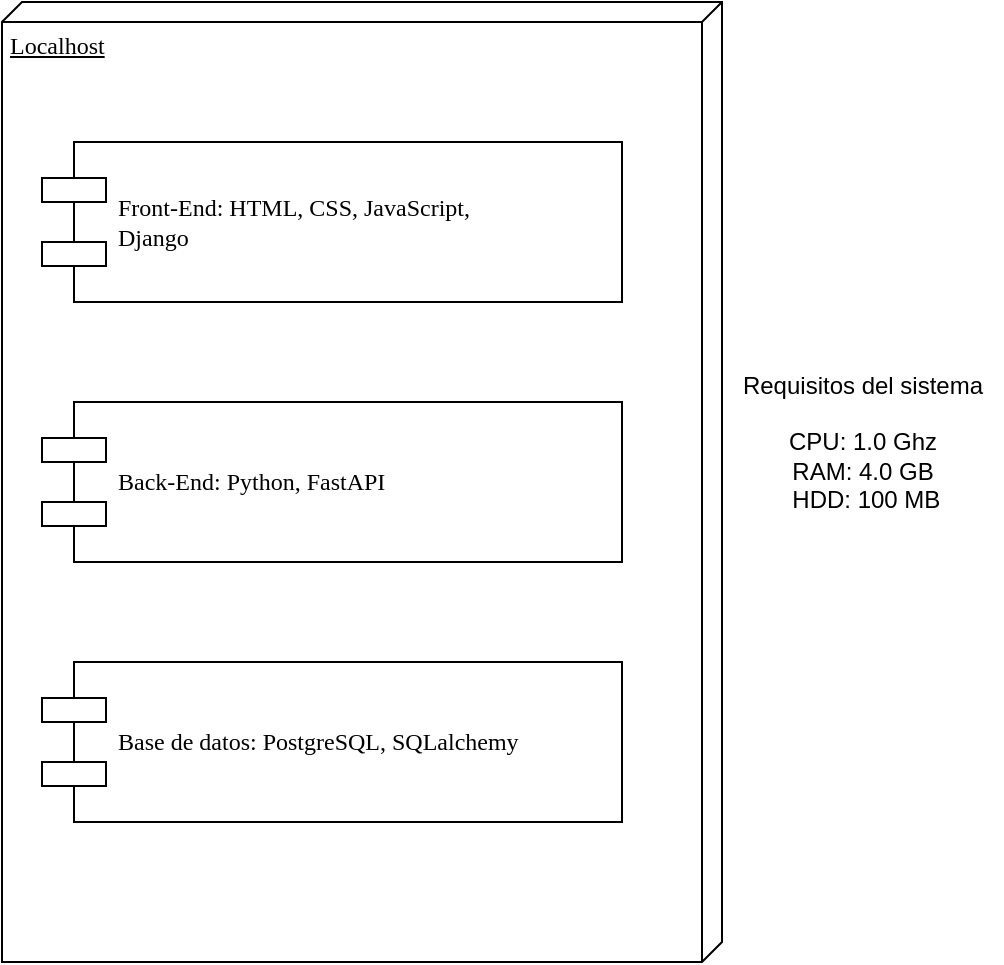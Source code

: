 <mxfile version="24.2.2" type="google">
  <diagram name="Page-1" id="5f0bae14-7c28-e335-631c-24af17079c00">
    <mxGraphModel grid="1" page="1" gridSize="10" guides="1" tooltips="1" connect="1" arrows="1" fold="1" pageScale="1" pageWidth="1100" pageHeight="850" background="none" math="0" shadow="0">
      <root>
        <mxCell id="0" />
        <mxCell id="1" parent="0" />
        <mxCell id="39150e848f15840c-3" value="Localhost" style="verticalAlign=top;align=left;spacingTop=8;spacingLeft=2;spacingRight=12;shape=cube;size=10;direction=south;fontStyle=4;html=1;rounded=0;shadow=0;comic=0;labelBackgroundColor=none;strokeWidth=1;fontFamily=Verdana;fontSize=12" vertex="1" parent="1">
          <mxGeometry x="370" y="160" width="360" height="480" as="geometry" />
        </mxCell>
        <mxCell id="39150e848f15840c-10" value="Front-End: HTML, CSS, JavaScript,&lt;div&gt;Django&amp;nbsp; &amp;nbsp; &amp;nbsp; &amp;nbsp; &amp;nbsp; &amp;nbsp; &amp;nbsp; &amp;nbsp;&lt;/div&gt;" style="shape=component;align=left;spacingLeft=36;rounded=0;shadow=0;comic=0;labelBackgroundColor=none;strokeWidth=1;fontFamily=Verdana;fontSize=12;html=1;" vertex="1" parent="1">
          <mxGeometry x="390" y="230" width="260" height="80" as="geometry" />
        </mxCell>
        <mxCell id="NxJSds_2IInLiBkZD6Sb-2" value="Front-End: HTML, CSS, JavaScript,&lt;div&gt;Django&amp;nbsp; &amp;nbsp; &amp;nbsp; &amp;nbsp; &amp;nbsp; &amp;nbsp; &amp;nbsp; &amp;nbsp;&lt;/div&gt;" style="shape=component;align=left;spacingLeft=36;rounded=0;shadow=0;comic=0;labelBackgroundColor=none;strokeWidth=1;fontFamily=Verdana;fontSize=12;html=1;" vertex="1" parent="1">
          <mxGeometry x="390" y="230" width="290" height="80" as="geometry" />
        </mxCell>
        <mxCell id="NxJSds_2IInLiBkZD6Sb-3" value="Back-End: Python, FastAPI" style="shape=component;align=left;spacingLeft=36;rounded=0;shadow=0;comic=0;labelBackgroundColor=none;strokeWidth=1;fontFamily=Verdana;fontSize=12;html=1;" vertex="1" parent="1">
          <mxGeometry x="390" y="360" width="290" height="80" as="geometry" />
        </mxCell>
        <mxCell id="NxJSds_2IInLiBkZD6Sb-5" value="Base de datos: PostgreSQL, SQLalchemy" style="shape=component;align=left;spacingLeft=36;rounded=0;shadow=0;comic=0;labelBackgroundColor=none;strokeWidth=1;fontFamily=Verdana;fontSize=12;html=1;" vertex="1" parent="1">
          <mxGeometry x="390" y="490" width="290" height="80" as="geometry" />
        </mxCell>
        <mxCell id="JoNYbx_w_PT9F2Gj3zjz-1" value="Requisitos del sistema&lt;div&gt;&lt;br&gt;&lt;/div&gt;&lt;div&gt;CPU: 1.0 Ghz&lt;/div&gt;&lt;div&gt;&lt;span style=&quot;background-color: initial;&quot;&gt;RAM: 4.0 GB&lt;/span&gt;&lt;/div&gt;&lt;div&gt;&amp;nbsp; &amp;nbsp; &amp;nbsp;HDD: 100 MB&amp;nbsp; &amp;nbsp;&amp;nbsp;&lt;/div&gt;" style="text;html=1;align=center;verticalAlign=middle;resizable=0;points=[];autosize=1;strokeColor=none;fillColor=none;" vertex="1" parent="1">
          <mxGeometry x="730" y="335" width="140" height="90" as="geometry" />
        </mxCell>
      </root>
    </mxGraphModel>
  </diagram>
</mxfile>
